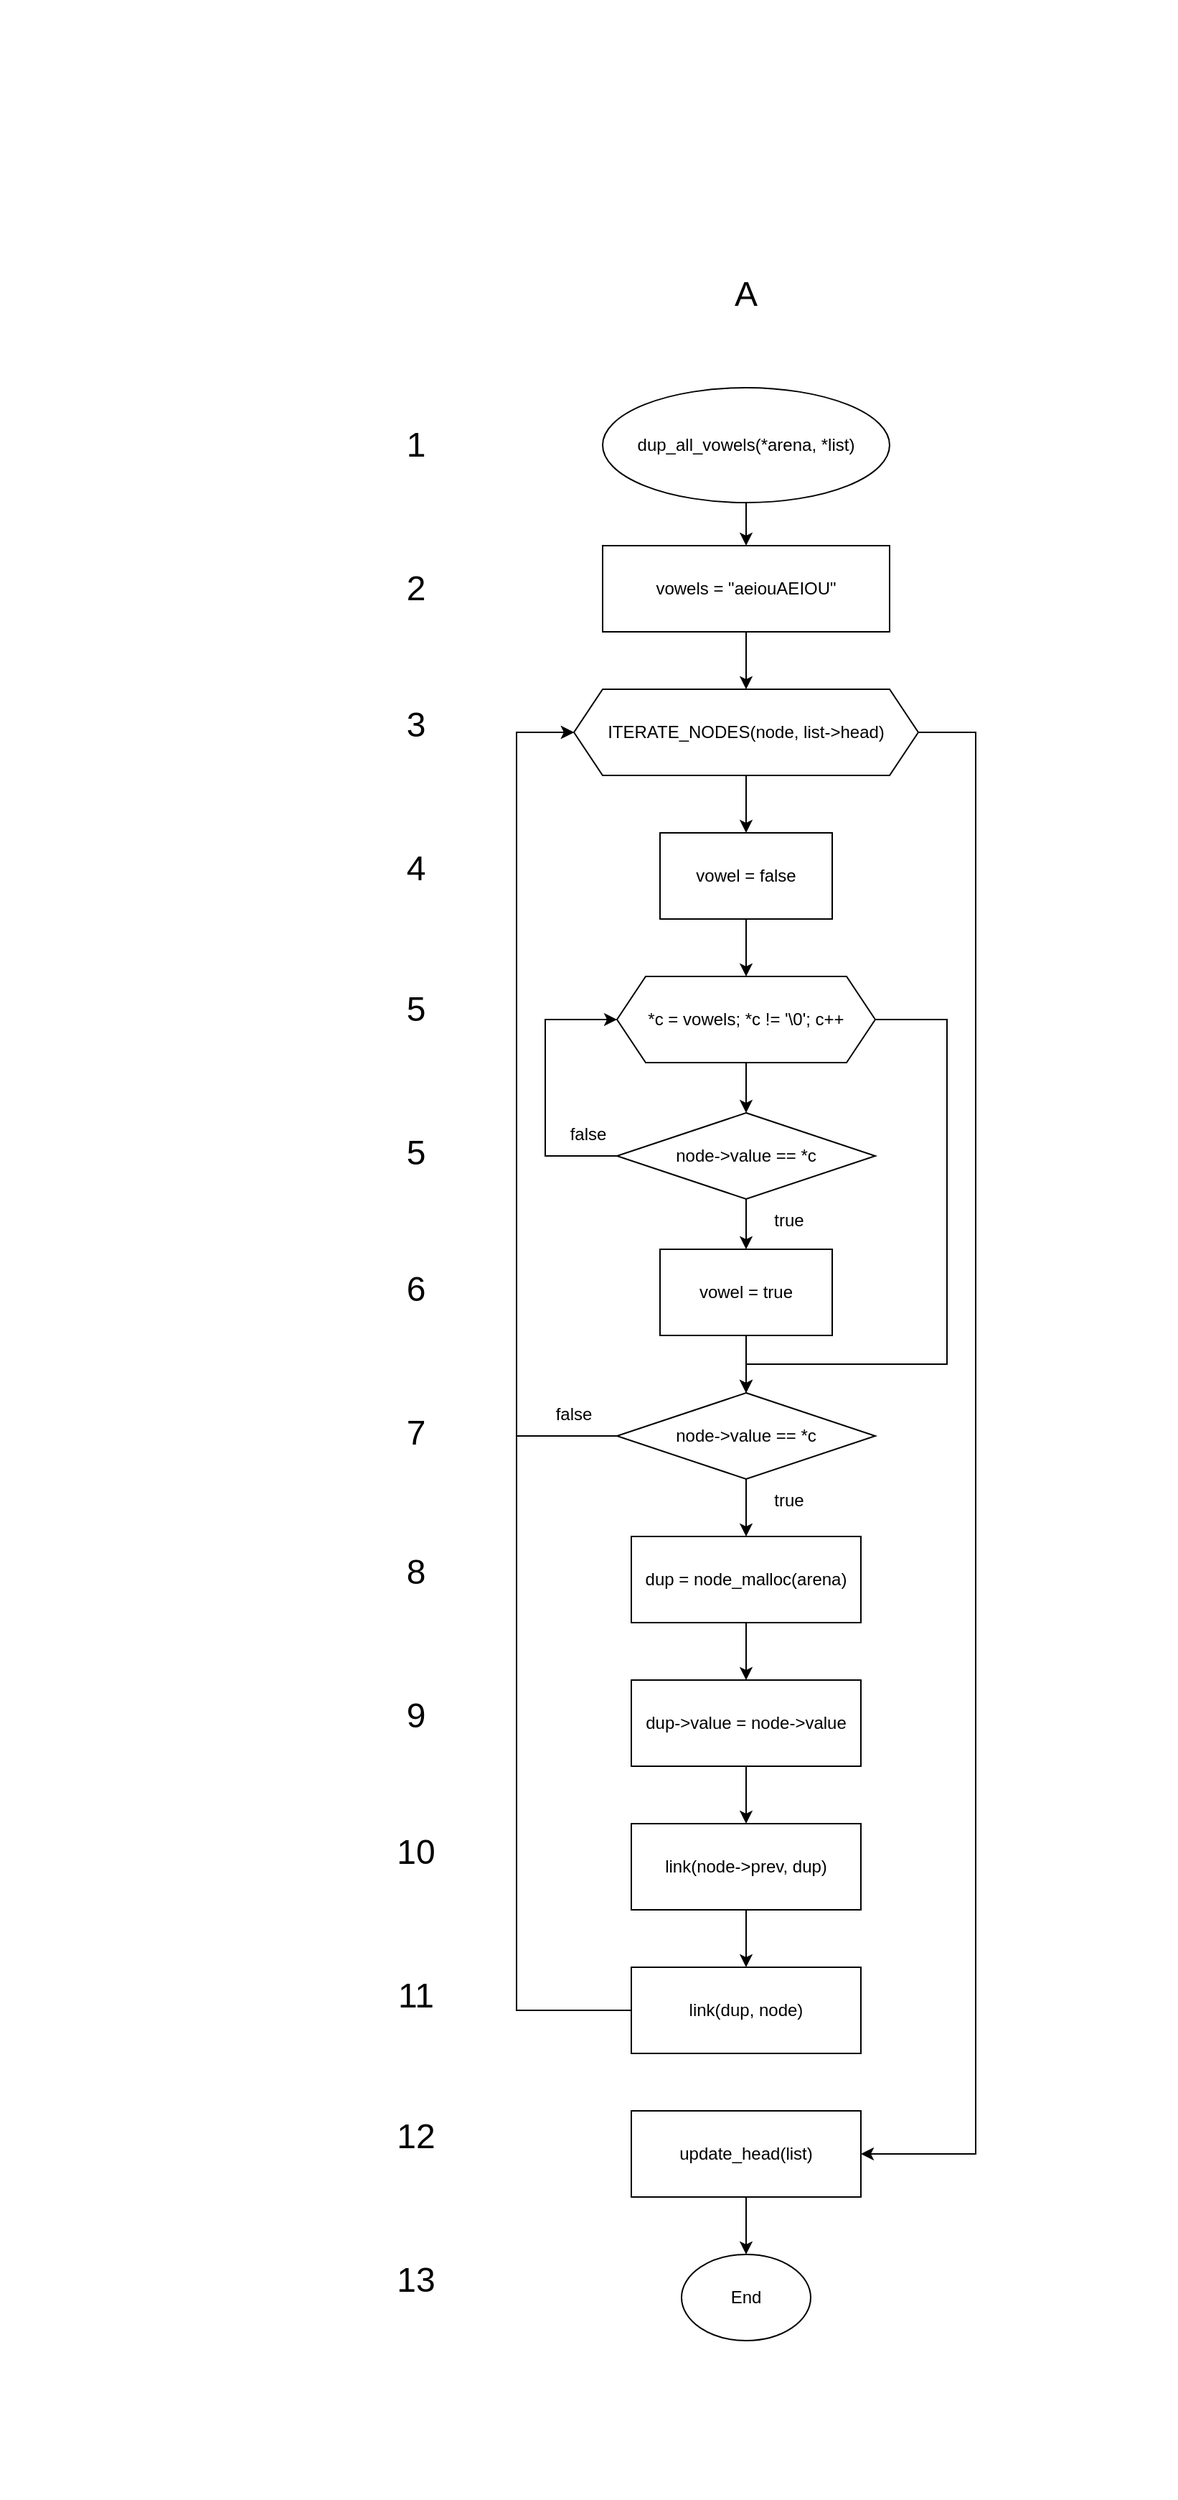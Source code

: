 <mxfile version="20.8.10" type="device"><diagram name="Страница 1" id="Fd3aVpMicXiO1-2sG3Za"><mxGraphModel dx="4018" dy="3023" grid="1" gridSize="10" guides="1" tooltips="1" connect="1" arrows="1" fold="1" page="1" pageScale="1" pageWidth="827" pageHeight="1169" math="0" shadow="0"><root><mxCell id="0"/><mxCell id="1" parent="0"/><mxCell id="Agb4cCJiuto3gIEfmdvy-3" style="edgeStyle=orthogonalEdgeStyle;rounded=0;orthogonalLoop=1;jettySize=auto;html=1;" edge="1" parent="1" source="Agb4cCJiuto3gIEfmdvy-1" target="Agb4cCJiuto3gIEfmdvy-2"><mxGeometry relative="1" as="geometry"/></mxCell><mxCell id="Agb4cCJiuto3gIEfmdvy-1" value="dup_all_vowels(*arena, *list)" style="ellipse;whiteSpace=wrap;" vertex="1" parent="1"><mxGeometry x="160" y="80" width="200" height="80" as="geometry"/></mxCell><mxCell id="Agb4cCJiuto3gIEfmdvy-2" value="vowels = &quot;aeiouAEIOU&quot;" style="rounded=0;whiteSpace=wrap;" vertex="1" parent="1"><mxGeometry x="160" y="190" width="200" height="60" as="geometry"/></mxCell><mxCell id="Agb4cCJiuto3gIEfmdvy-39" style="edgeStyle=orthogonalEdgeStyle;rounded=0;orthogonalLoop=1;jettySize=auto;html=1;" edge="1" parent="1" source="Agb4cCJiuto3gIEfmdvy-7" target="Agb4cCJiuto3gIEfmdvy-38"><mxGeometry relative="1" as="geometry"><Array as="points"><mxPoint x="420" y="320"/><mxPoint x="420" y="1310"/></Array></mxGeometry></mxCell><mxCell id="Agb4cCJiuto3gIEfmdvy-7" value="ITERATE_NODES(node, list-&gt;head)" style="shape=hexagon;perimeter=hexagonPerimeter2;whiteSpace=wrap;fixedSize=1;" vertex="1" parent="1"><mxGeometry x="140" y="290" width="240" height="60" as="geometry"/></mxCell><mxCell id="Agb4cCJiuto3gIEfmdvy-8" value="" style="edgeStyle=orthogonalEdgeStyle;rounded=0;orthogonalLoop=1;jettySize=auto;html=1;" edge="1" parent="1" source="Agb4cCJiuto3gIEfmdvy-2" target="Agb4cCJiuto3gIEfmdvy-7"><mxGeometry relative="1" as="geometry"/></mxCell><mxCell id="Agb4cCJiuto3gIEfmdvy-12" style="edgeStyle=orthogonalEdgeStyle;rounded=0;orthogonalLoop=1;jettySize=auto;html=1;" edge="1" parent="1" source="Agb4cCJiuto3gIEfmdvy-9" target="Agb4cCJiuto3gIEfmdvy-11"><mxGeometry relative="1" as="geometry"/></mxCell><mxCell id="Agb4cCJiuto3gIEfmdvy-9" value="vowel = false" style="rounded=0;whiteSpace=wrap;html=0;" vertex="1" parent="1"><mxGeometry x="200" y="390" width="120" height="60" as="geometry"/></mxCell><mxCell id="Agb4cCJiuto3gIEfmdvy-10" value="" style="edgeStyle=orthogonalEdgeStyle;rounded=0;orthogonalLoop=1;jettySize=auto;html=1;" edge="1" parent="1" source="Agb4cCJiuto3gIEfmdvy-7" target="Agb4cCJiuto3gIEfmdvy-9"><mxGeometry relative="1" as="geometry"/></mxCell><mxCell id="Agb4cCJiuto3gIEfmdvy-24" style="edgeStyle=orthogonalEdgeStyle;rounded=0;orthogonalLoop=1;jettySize=auto;html=1;" edge="1" parent="1" source="Agb4cCJiuto3gIEfmdvy-11" target="Agb4cCJiuto3gIEfmdvy-23"><mxGeometry relative="1" as="geometry"><Array as="points"><mxPoint x="400" y="520"/><mxPoint x="400" y="760"/><mxPoint x="260" y="760"/></Array></mxGeometry></mxCell><mxCell id="Agb4cCJiuto3gIEfmdvy-11" value="*c = vowels; *c != '\0'; c++" style="shape=hexagon;perimeter=hexagonPerimeter2;whiteSpace=wrap;fixedSize=1;" vertex="1" parent="1"><mxGeometry x="170" y="490" width="180" height="60" as="geometry"/></mxCell><mxCell id="Agb4cCJiuto3gIEfmdvy-18" style="edgeStyle=orthogonalEdgeStyle;rounded=0;orthogonalLoop=1;jettySize=auto;html=1;entryX=0;entryY=0.5;entryDx=0;entryDy=0;" edge="1" parent="1" source="Agb4cCJiuto3gIEfmdvy-13" target="Agb4cCJiuto3gIEfmdvy-11"><mxGeometry relative="1" as="geometry"><Array as="points"><mxPoint x="120" y="615"/><mxPoint x="120" y="520"/></Array></mxGeometry></mxCell><mxCell id="Agb4cCJiuto3gIEfmdvy-13" value="node-&gt;value == *c" style="rhombus;whiteSpace=wrap;" vertex="1" parent="1"><mxGeometry x="170" y="585" width="180" height="60" as="geometry"/></mxCell><mxCell id="Agb4cCJiuto3gIEfmdvy-14" value="" style="edgeStyle=orthogonalEdgeStyle;rounded=0;orthogonalLoop=1;jettySize=auto;html=1;" edge="1" parent="1" source="Agb4cCJiuto3gIEfmdvy-11" target="Agb4cCJiuto3gIEfmdvy-13"><mxGeometry relative="1" as="geometry"/></mxCell><mxCell id="Agb4cCJiuto3gIEfmdvy-25" style="edgeStyle=orthogonalEdgeStyle;rounded=0;orthogonalLoop=1;jettySize=auto;html=1;" edge="1" parent="1" source="Agb4cCJiuto3gIEfmdvy-15" target="Agb4cCJiuto3gIEfmdvy-23"><mxGeometry relative="1" as="geometry"/></mxCell><mxCell id="Agb4cCJiuto3gIEfmdvy-15" value="vowel = true" style="rounded=0;whiteSpace=wrap;html=0;" vertex="1" parent="1"><mxGeometry x="200" y="680" width="120" height="60" as="geometry"/></mxCell><mxCell id="Agb4cCJiuto3gIEfmdvy-16" value="" style="edgeStyle=orthogonalEdgeStyle;rounded=0;orthogonalLoop=1;jettySize=auto;html=1;" edge="1" parent="1" source="Agb4cCJiuto3gIEfmdvy-13" target="Agb4cCJiuto3gIEfmdvy-15"><mxGeometry relative="1" as="geometry"/></mxCell><mxCell id="Agb4cCJiuto3gIEfmdvy-17" value="true" style="text;html=1;strokeColor=none;fillColor=none;align=center;verticalAlign=middle;whiteSpace=wrap;rounded=0;" vertex="1" parent="1"><mxGeometry x="260" y="645" width="60" height="30" as="geometry"/></mxCell><mxCell id="Agb4cCJiuto3gIEfmdvy-21" value="false" style="text;html=1;strokeColor=none;fillColor=none;align=center;verticalAlign=middle;whiteSpace=wrap;rounded=0;" vertex="1" parent="1"><mxGeometry x="120" y="585" width="60" height="30" as="geometry"/></mxCell><mxCell id="Agb4cCJiuto3gIEfmdvy-35" style="edgeStyle=orthogonalEdgeStyle;rounded=0;orthogonalLoop=1;jettySize=auto;html=1;" edge="1" parent="1" source="Agb4cCJiuto3gIEfmdvy-23" target="Agb4cCJiuto3gIEfmdvy-7"><mxGeometry relative="1" as="geometry"><Array as="points"><mxPoint x="100" y="810"/><mxPoint x="100" y="320"/></Array></mxGeometry></mxCell><mxCell id="Agb4cCJiuto3gIEfmdvy-23" value="node-&gt;value == *c" style="rhombus;whiteSpace=wrap;" vertex="1" parent="1"><mxGeometry x="170" y="780" width="180" height="60" as="geometry"/></mxCell><mxCell id="Agb4cCJiuto3gIEfmdvy-26" value="dup = node_malloc(arena)" style="rounded=0;whiteSpace=wrap;html=0;" vertex="1" parent="1"><mxGeometry x="180" y="880" width="160" height="60" as="geometry"/></mxCell><mxCell id="Agb4cCJiuto3gIEfmdvy-27" value="" style="edgeStyle=orthogonalEdgeStyle;rounded=0;orthogonalLoop=1;jettySize=auto;html=1;" edge="1" parent="1" source="Agb4cCJiuto3gIEfmdvy-23" target="Agb4cCJiuto3gIEfmdvy-26"><mxGeometry relative="1" as="geometry"/></mxCell><mxCell id="Agb4cCJiuto3gIEfmdvy-28" value="dup-&gt;value = node-&gt;value" style="rounded=0;whiteSpace=wrap;html=0;" vertex="1" parent="1"><mxGeometry x="180" y="980" width="160" height="60" as="geometry"/></mxCell><mxCell id="Agb4cCJiuto3gIEfmdvy-29" value="" style="edgeStyle=orthogonalEdgeStyle;rounded=0;orthogonalLoop=1;jettySize=auto;html=1;" edge="1" parent="1" source="Agb4cCJiuto3gIEfmdvy-26" target="Agb4cCJiuto3gIEfmdvy-28"><mxGeometry relative="1" as="geometry"/></mxCell><mxCell id="Agb4cCJiuto3gIEfmdvy-30" value="link(node-&gt;prev, dup)" style="rounded=0;whiteSpace=wrap;html=0;" vertex="1" parent="1"><mxGeometry x="180" y="1080" width="160" height="60" as="geometry"/></mxCell><mxCell id="Agb4cCJiuto3gIEfmdvy-31" value="" style="edgeStyle=orthogonalEdgeStyle;rounded=0;orthogonalLoop=1;jettySize=auto;html=1;" edge="1" parent="1" source="Agb4cCJiuto3gIEfmdvy-28" target="Agb4cCJiuto3gIEfmdvy-30"><mxGeometry relative="1" as="geometry"/></mxCell><mxCell id="Agb4cCJiuto3gIEfmdvy-37" style="edgeStyle=orthogonalEdgeStyle;rounded=0;orthogonalLoop=1;jettySize=auto;html=1;" edge="1" parent="1" source="Agb4cCJiuto3gIEfmdvy-32" target="Agb4cCJiuto3gIEfmdvy-7"><mxGeometry relative="1" as="geometry"><Array as="points"><mxPoint x="100" y="1210"/><mxPoint x="100" y="320"/></Array></mxGeometry></mxCell><mxCell id="Agb4cCJiuto3gIEfmdvy-32" value="link(dup, node)" style="rounded=0;whiteSpace=wrap;html=0;" vertex="1" parent="1"><mxGeometry x="180" y="1180" width="160" height="60" as="geometry"/></mxCell><mxCell id="Agb4cCJiuto3gIEfmdvy-33" value="" style="edgeStyle=orthogonalEdgeStyle;rounded=0;orthogonalLoop=1;jettySize=auto;html=1;" edge="1" parent="1" source="Agb4cCJiuto3gIEfmdvy-30" target="Agb4cCJiuto3gIEfmdvy-32"><mxGeometry relative="1" as="geometry"/></mxCell><mxCell id="Agb4cCJiuto3gIEfmdvy-34" value="true" style="text;html=1;strokeColor=none;fillColor=none;align=center;verticalAlign=middle;whiteSpace=wrap;rounded=0;" vertex="1" parent="1"><mxGeometry x="260" y="840" width="60" height="30" as="geometry"/></mxCell><mxCell id="Agb4cCJiuto3gIEfmdvy-36" value="false" style="text;html=1;strokeColor=none;fillColor=none;align=center;verticalAlign=middle;whiteSpace=wrap;rounded=0;" vertex="1" parent="1"><mxGeometry x="110" y="780" width="60" height="30" as="geometry"/></mxCell><mxCell id="Agb4cCJiuto3gIEfmdvy-38" value="update_head(list)" style="rounded=0;whiteSpace=wrap;" vertex="1" parent="1"><mxGeometry x="180" y="1280" width="160" height="60" as="geometry"/></mxCell><mxCell id="Agb4cCJiuto3gIEfmdvy-40" value="End" style="ellipse;whiteSpace=wrap;html=0;" vertex="1" parent="1"><mxGeometry x="215" y="1380" width="90" height="60" as="geometry"/></mxCell><mxCell id="Agb4cCJiuto3gIEfmdvy-41" value="" style="edgeStyle=orthogonalEdgeStyle;rounded=0;orthogonalLoop=1;jettySize=auto;html=1;" edge="1" parent="1" source="Agb4cCJiuto3gIEfmdvy-38" target="Agb4cCJiuto3gIEfmdvy-40"><mxGeometry relative="1" as="geometry"/></mxCell><mxCell id="Agb4cCJiuto3gIEfmdvy-42" value="&lt;font style=&quot;font-size: 24px;&quot;&gt;1&lt;/font&gt;" style="text;html=1;strokeColor=none;fillColor=none;align=center;verticalAlign=middle;whiteSpace=wrap;rounded=0;" vertex="1" parent="1"><mxGeometry y="105" width="60" height="30" as="geometry"/></mxCell><mxCell id="Agb4cCJiuto3gIEfmdvy-43" value="&lt;font style=&quot;font-size: 24px;&quot;&gt;2&lt;/font&gt;" style="text;html=1;strokeColor=none;fillColor=none;align=center;verticalAlign=middle;whiteSpace=wrap;rounded=0;" vertex="1" parent="1"><mxGeometry y="205" width="60" height="30" as="geometry"/></mxCell><mxCell id="Agb4cCJiuto3gIEfmdvy-44" value="&lt;font style=&quot;font-size: 24px;&quot;&gt;3&lt;/font&gt;" style="text;html=1;strokeColor=none;fillColor=none;align=center;verticalAlign=middle;whiteSpace=wrap;rounded=0;" vertex="1" parent="1"><mxGeometry y="300" width="60" height="30" as="geometry"/></mxCell><mxCell id="Agb4cCJiuto3gIEfmdvy-45" value="&lt;font style=&quot;font-size: 24px;&quot;&gt;4&lt;/font&gt;" style="text;html=1;strokeColor=none;fillColor=none;align=center;verticalAlign=middle;whiteSpace=wrap;rounded=0;" vertex="1" parent="1"><mxGeometry y="400" width="60" height="30" as="geometry"/></mxCell><mxCell id="Agb4cCJiuto3gIEfmdvy-46" value="&lt;font style=&quot;font-size: 24px;&quot;&gt;5&lt;/font&gt;" style="text;html=1;strokeColor=none;fillColor=none;align=center;verticalAlign=middle;whiteSpace=wrap;rounded=0;" vertex="1" parent="1"><mxGeometry y="497.5" width="60" height="30" as="geometry"/></mxCell><mxCell id="Agb4cCJiuto3gIEfmdvy-47" value="&lt;font style=&quot;font-size: 24px;&quot;&gt;5&lt;/font&gt;" style="text;html=1;strokeColor=none;fillColor=none;align=center;verticalAlign=middle;whiteSpace=wrap;rounded=0;" vertex="1" parent="1"><mxGeometry y="597.5" width="60" height="30" as="geometry"/></mxCell><mxCell id="Agb4cCJiuto3gIEfmdvy-48" value="&lt;font style=&quot;font-size: 24px;&quot;&gt;6&lt;/font&gt;" style="text;html=1;strokeColor=none;fillColor=none;align=center;verticalAlign=middle;whiteSpace=wrap;rounded=0;" vertex="1" parent="1"><mxGeometry y="692.5" width="60" height="30" as="geometry"/></mxCell><mxCell id="Agb4cCJiuto3gIEfmdvy-49" value="&lt;font style=&quot;font-size: 24px;&quot;&gt;7&lt;/font&gt;" style="text;html=1;strokeColor=none;fillColor=none;align=center;verticalAlign=middle;whiteSpace=wrap;rounded=0;" vertex="1" parent="1"><mxGeometry y="792.5" width="60" height="30" as="geometry"/></mxCell><mxCell id="Agb4cCJiuto3gIEfmdvy-50" value="&lt;font style=&quot;font-size: 24px;&quot;&gt;8&lt;/font&gt;" style="text;html=1;strokeColor=none;fillColor=none;align=center;verticalAlign=middle;whiteSpace=wrap;rounded=0;" vertex="1" parent="1"><mxGeometry y="890" width="60" height="30" as="geometry"/></mxCell><mxCell id="Agb4cCJiuto3gIEfmdvy-51" value="&lt;font style=&quot;font-size: 24px;&quot;&gt;9&lt;/font&gt;" style="text;html=1;strokeColor=none;fillColor=none;align=center;verticalAlign=middle;whiteSpace=wrap;rounded=0;" vertex="1" parent="1"><mxGeometry y="990" width="60" height="30" as="geometry"/></mxCell><mxCell id="Agb4cCJiuto3gIEfmdvy-52" value="&lt;font style=&quot;font-size: 24px;&quot;&gt;10&lt;/font&gt;" style="text;html=1;strokeColor=none;fillColor=none;align=center;verticalAlign=middle;whiteSpace=wrap;rounded=0;" vertex="1" parent="1"><mxGeometry y="1085" width="60" height="30" as="geometry"/></mxCell><mxCell id="Agb4cCJiuto3gIEfmdvy-53" value="&lt;font style=&quot;font-size: 24px;&quot;&gt;11&lt;/font&gt;" style="text;html=1;strokeColor=none;fillColor=none;align=center;verticalAlign=middle;whiteSpace=wrap;rounded=0;" vertex="1" parent="1"><mxGeometry y="1185" width="60" height="30" as="geometry"/></mxCell><mxCell id="Agb4cCJiuto3gIEfmdvy-54" value="&lt;font style=&quot;font-size: 24px;&quot;&gt;12&lt;/font&gt;" style="text;html=1;strokeColor=none;fillColor=none;align=center;verticalAlign=middle;whiteSpace=wrap;rounded=0;" vertex="1" parent="1"><mxGeometry y="1282.5" width="60" height="30" as="geometry"/></mxCell><mxCell id="Agb4cCJiuto3gIEfmdvy-55" value="&lt;font style=&quot;font-size: 24px;&quot;&gt;13&lt;/font&gt;" style="text;html=1;strokeColor=none;fillColor=none;align=center;verticalAlign=middle;whiteSpace=wrap;rounded=0;" vertex="1" parent="1"><mxGeometry y="1382.5" width="60" height="30" as="geometry"/></mxCell><mxCell id="Agb4cCJiuto3gIEfmdvy-58" value="&lt;font style=&quot;font-size: 24px;&quot;&gt;A&lt;/font&gt;" style="text;html=1;strokeColor=none;fillColor=none;align=center;verticalAlign=middle;whiteSpace=wrap;rounded=0;" vertex="1" parent="1"><mxGeometry x="230" width="60" height="30" as="geometry"/></mxCell><mxCell id="Agb4cCJiuto3gIEfmdvy-60" value="&amp;nbsp;" style="text;html=1;strokeColor=none;fillColor=none;align=center;verticalAlign=middle;whiteSpace=wrap;rounded=0;fontSize=24;" vertex="1" parent="1"><mxGeometry x="500" y="680" width="60" height="30" as="geometry"/></mxCell><mxCell id="Agb4cCJiuto3gIEfmdvy-61" value="&amp;nbsp;" style="text;html=1;strokeColor=none;fillColor=none;align=center;verticalAlign=middle;whiteSpace=wrap;rounded=0;fontSize=24;" vertex="1" parent="1"><mxGeometry x="220" y="1520" width="60" height="30" as="geometry"/></mxCell><mxCell id="Agb4cCJiuto3gIEfmdvy-62" value="&amp;nbsp;" style="text;html=1;strokeColor=none;fillColor=none;align=center;verticalAlign=middle;whiteSpace=wrap;rounded=0;fontSize=24;" vertex="1" parent="1"><mxGeometry x="-260" y="860" width="60" height="30" as="geometry"/></mxCell><mxCell id="Agb4cCJiuto3gIEfmdvy-63" value="&amp;nbsp;" style="text;html=1;strokeColor=none;fillColor=none;align=center;verticalAlign=middle;whiteSpace=wrap;rounded=0;fontSize=24;" vertex="1" parent="1"><mxGeometry x="240" y="-190" width="60" height="30" as="geometry"/></mxCell></root></mxGraphModel></diagram></mxfile>
